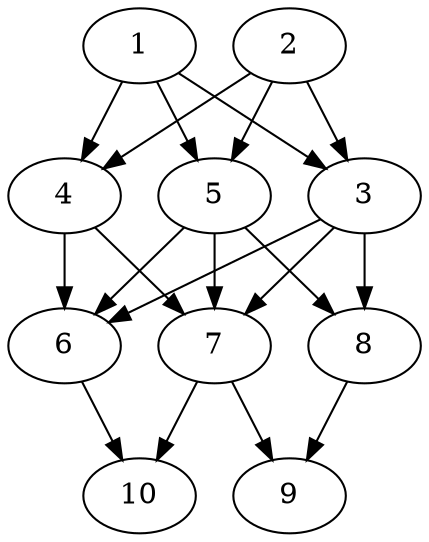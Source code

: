 // DAG automatically generated by daggen at Thu Oct  3 13:58:06 2019
// ./daggen --dot -n 10 --ccr 0.5 --fat 0.5 --regular 0.5 --density 0.9 --mindata 5242880 --maxdata 52428800 
digraph G {
  1 [size="13066240", alpha="0.03", expect_size="6533120"] 
  1 -> 3 [size ="6533120"]
  1 -> 4 [size ="6533120"]
  1 -> 5 [size ="6533120"]
  2 [size="33654784", alpha="0.01", expect_size="16827392"] 
  2 -> 3 [size ="16827392"]
  2 -> 4 [size ="16827392"]
  2 -> 5 [size ="16827392"]
  3 [size="85039104", alpha="0.04", expect_size="42519552"] 
  3 -> 6 [size ="42519552"]
  3 -> 7 [size ="42519552"]
  3 -> 8 [size ="42519552"]
  4 [size="46788608", alpha="0.18", expect_size="23394304"] 
  4 -> 6 [size ="23394304"]
  4 -> 7 [size ="23394304"]
  5 [size="22849536", alpha="0.07", expect_size="11424768"] 
  5 -> 6 [size ="11424768"]
  5 -> 7 [size ="11424768"]
  5 -> 8 [size ="11424768"]
  6 [size="20228096", alpha="0.09", expect_size="10114048"] 
  6 -> 10 [size ="10114048"]
  7 [size="10622976", alpha="0.04", expect_size="5311488"] 
  7 -> 9 [size ="5311488"]
  7 -> 10 [size ="5311488"]
  8 [size="19433472", alpha="0.17", expect_size="9716736"] 
  8 -> 9 [size ="9716736"]
  9 [size="56117248", alpha="0.02", expect_size="28058624"] 
  10 [size="90771456", alpha="0.13", expect_size="45385728"] 
}
